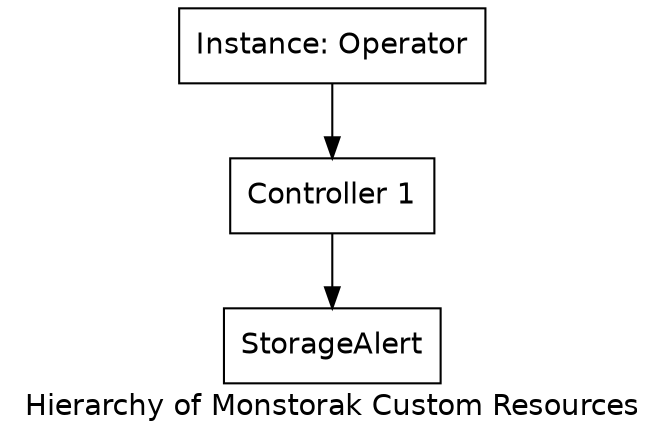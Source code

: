 # dot -Tpng -O <this_file>

digraph {
  label="Hierarchy of Monstorak Custom Resources"
  fontname="helvetica"
  nodesep=0.5

  node [
    shape=rect
    fontname="helvetica"
  ]

  edge [
    dir=forward
    fontname="helvetica"
  ]

  o1 [label="Instance: Operator"]
  c11 [label="Controller 1"]

  o1->c11

  cr1 [label="StorageAlert"]
  c11->cr1
}
